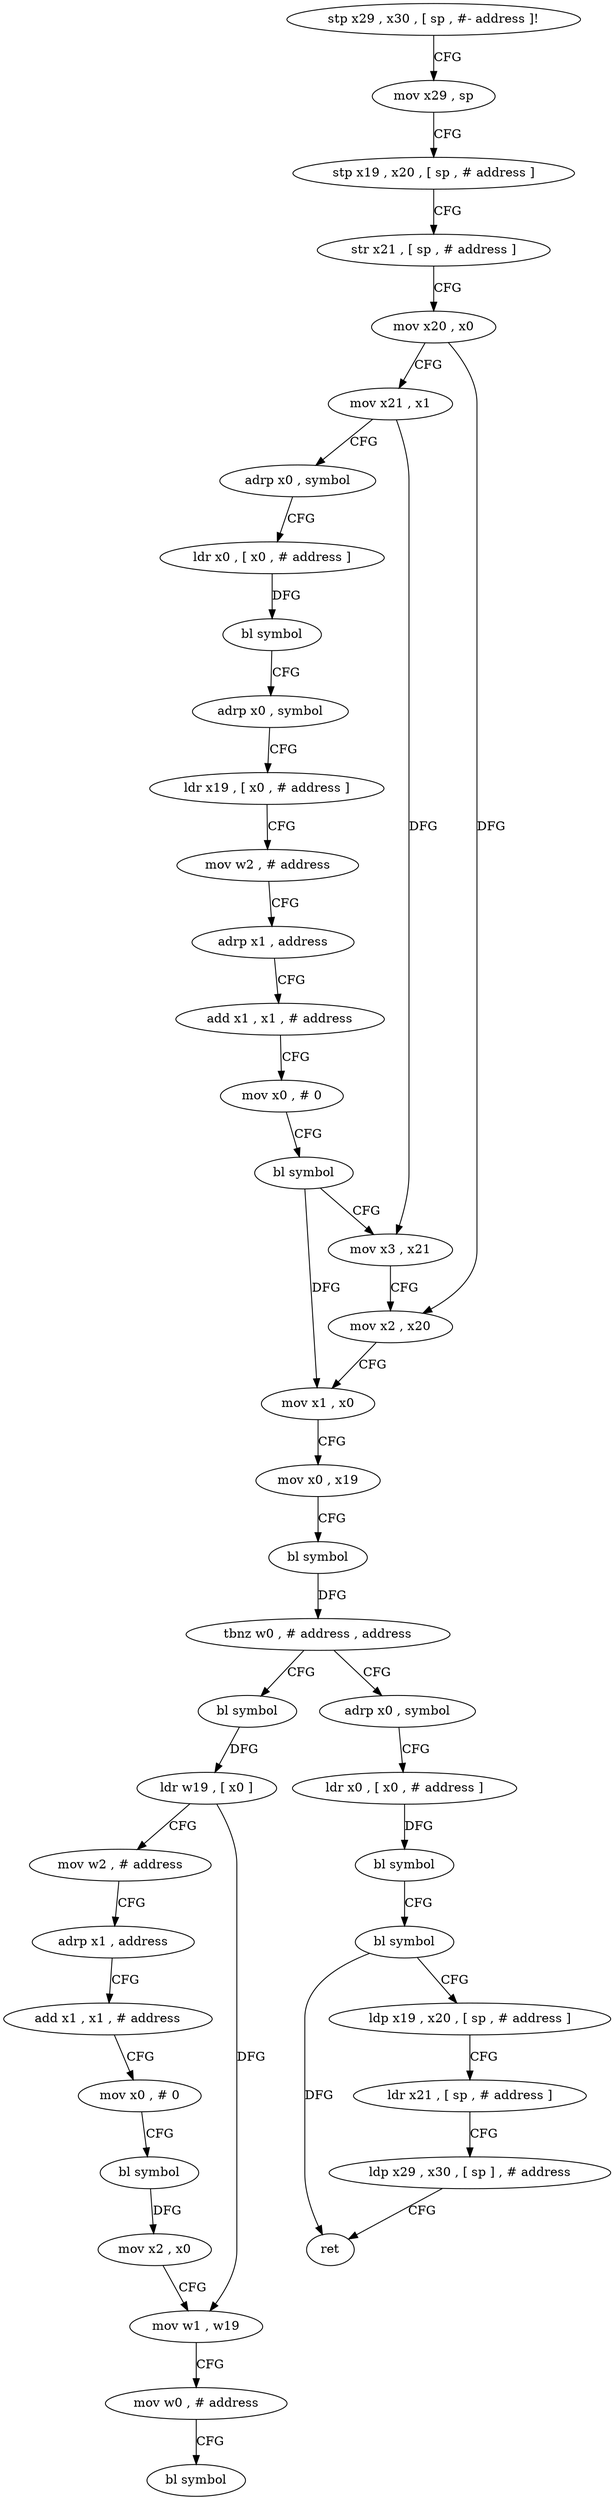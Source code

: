 digraph "func" {
"4213132" [label = "stp x29 , x30 , [ sp , #- address ]!" ]
"4213136" [label = "mov x29 , sp" ]
"4213140" [label = "stp x19 , x20 , [ sp , # address ]" ]
"4213144" [label = "str x21 , [ sp , # address ]" ]
"4213148" [label = "mov x20 , x0" ]
"4213152" [label = "mov x21 , x1" ]
"4213156" [label = "adrp x0 , symbol" ]
"4213160" [label = "ldr x0 , [ x0 , # address ]" ]
"4213164" [label = "bl symbol" ]
"4213168" [label = "adrp x0 , symbol" ]
"4213172" [label = "ldr x19 , [ x0 , # address ]" ]
"4213176" [label = "mov w2 , # address" ]
"4213180" [label = "adrp x1 , address" ]
"4213184" [label = "add x1 , x1 , # address" ]
"4213188" [label = "mov x0 , # 0" ]
"4213192" [label = "bl symbol" ]
"4213196" [label = "mov x3 , x21" ]
"4213200" [label = "mov x2 , x20" ]
"4213204" [label = "mov x1 , x0" ]
"4213208" [label = "mov x0 , x19" ]
"4213212" [label = "bl symbol" ]
"4213216" [label = "tbnz w0 , # address , address" ]
"4213252" [label = "bl symbol" ]
"4213220" [label = "adrp x0 , symbol" ]
"4213256" [label = "ldr w19 , [ x0 ]" ]
"4213260" [label = "mov w2 , # address" ]
"4213264" [label = "adrp x1 , address" ]
"4213268" [label = "add x1 , x1 , # address" ]
"4213272" [label = "mov x0 , # 0" ]
"4213276" [label = "bl symbol" ]
"4213280" [label = "mov x2 , x0" ]
"4213284" [label = "mov w1 , w19" ]
"4213288" [label = "mov w0 , # address" ]
"4213292" [label = "bl symbol" ]
"4213224" [label = "ldr x0 , [ x0 , # address ]" ]
"4213228" [label = "bl symbol" ]
"4213232" [label = "bl symbol" ]
"4213236" [label = "ldp x19 , x20 , [ sp , # address ]" ]
"4213240" [label = "ldr x21 , [ sp , # address ]" ]
"4213244" [label = "ldp x29 , x30 , [ sp ] , # address" ]
"4213248" [label = "ret" ]
"4213132" -> "4213136" [ label = "CFG" ]
"4213136" -> "4213140" [ label = "CFG" ]
"4213140" -> "4213144" [ label = "CFG" ]
"4213144" -> "4213148" [ label = "CFG" ]
"4213148" -> "4213152" [ label = "CFG" ]
"4213148" -> "4213200" [ label = "DFG" ]
"4213152" -> "4213156" [ label = "CFG" ]
"4213152" -> "4213196" [ label = "DFG" ]
"4213156" -> "4213160" [ label = "CFG" ]
"4213160" -> "4213164" [ label = "DFG" ]
"4213164" -> "4213168" [ label = "CFG" ]
"4213168" -> "4213172" [ label = "CFG" ]
"4213172" -> "4213176" [ label = "CFG" ]
"4213176" -> "4213180" [ label = "CFG" ]
"4213180" -> "4213184" [ label = "CFG" ]
"4213184" -> "4213188" [ label = "CFG" ]
"4213188" -> "4213192" [ label = "CFG" ]
"4213192" -> "4213196" [ label = "CFG" ]
"4213192" -> "4213204" [ label = "DFG" ]
"4213196" -> "4213200" [ label = "CFG" ]
"4213200" -> "4213204" [ label = "CFG" ]
"4213204" -> "4213208" [ label = "CFG" ]
"4213208" -> "4213212" [ label = "CFG" ]
"4213212" -> "4213216" [ label = "DFG" ]
"4213216" -> "4213252" [ label = "CFG" ]
"4213216" -> "4213220" [ label = "CFG" ]
"4213252" -> "4213256" [ label = "DFG" ]
"4213220" -> "4213224" [ label = "CFG" ]
"4213256" -> "4213260" [ label = "CFG" ]
"4213256" -> "4213284" [ label = "DFG" ]
"4213260" -> "4213264" [ label = "CFG" ]
"4213264" -> "4213268" [ label = "CFG" ]
"4213268" -> "4213272" [ label = "CFG" ]
"4213272" -> "4213276" [ label = "CFG" ]
"4213276" -> "4213280" [ label = "DFG" ]
"4213280" -> "4213284" [ label = "CFG" ]
"4213284" -> "4213288" [ label = "CFG" ]
"4213288" -> "4213292" [ label = "CFG" ]
"4213224" -> "4213228" [ label = "DFG" ]
"4213228" -> "4213232" [ label = "CFG" ]
"4213232" -> "4213236" [ label = "CFG" ]
"4213232" -> "4213248" [ label = "DFG" ]
"4213236" -> "4213240" [ label = "CFG" ]
"4213240" -> "4213244" [ label = "CFG" ]
"4213244" -> "4213248" [ label = "CFG" ]
}
